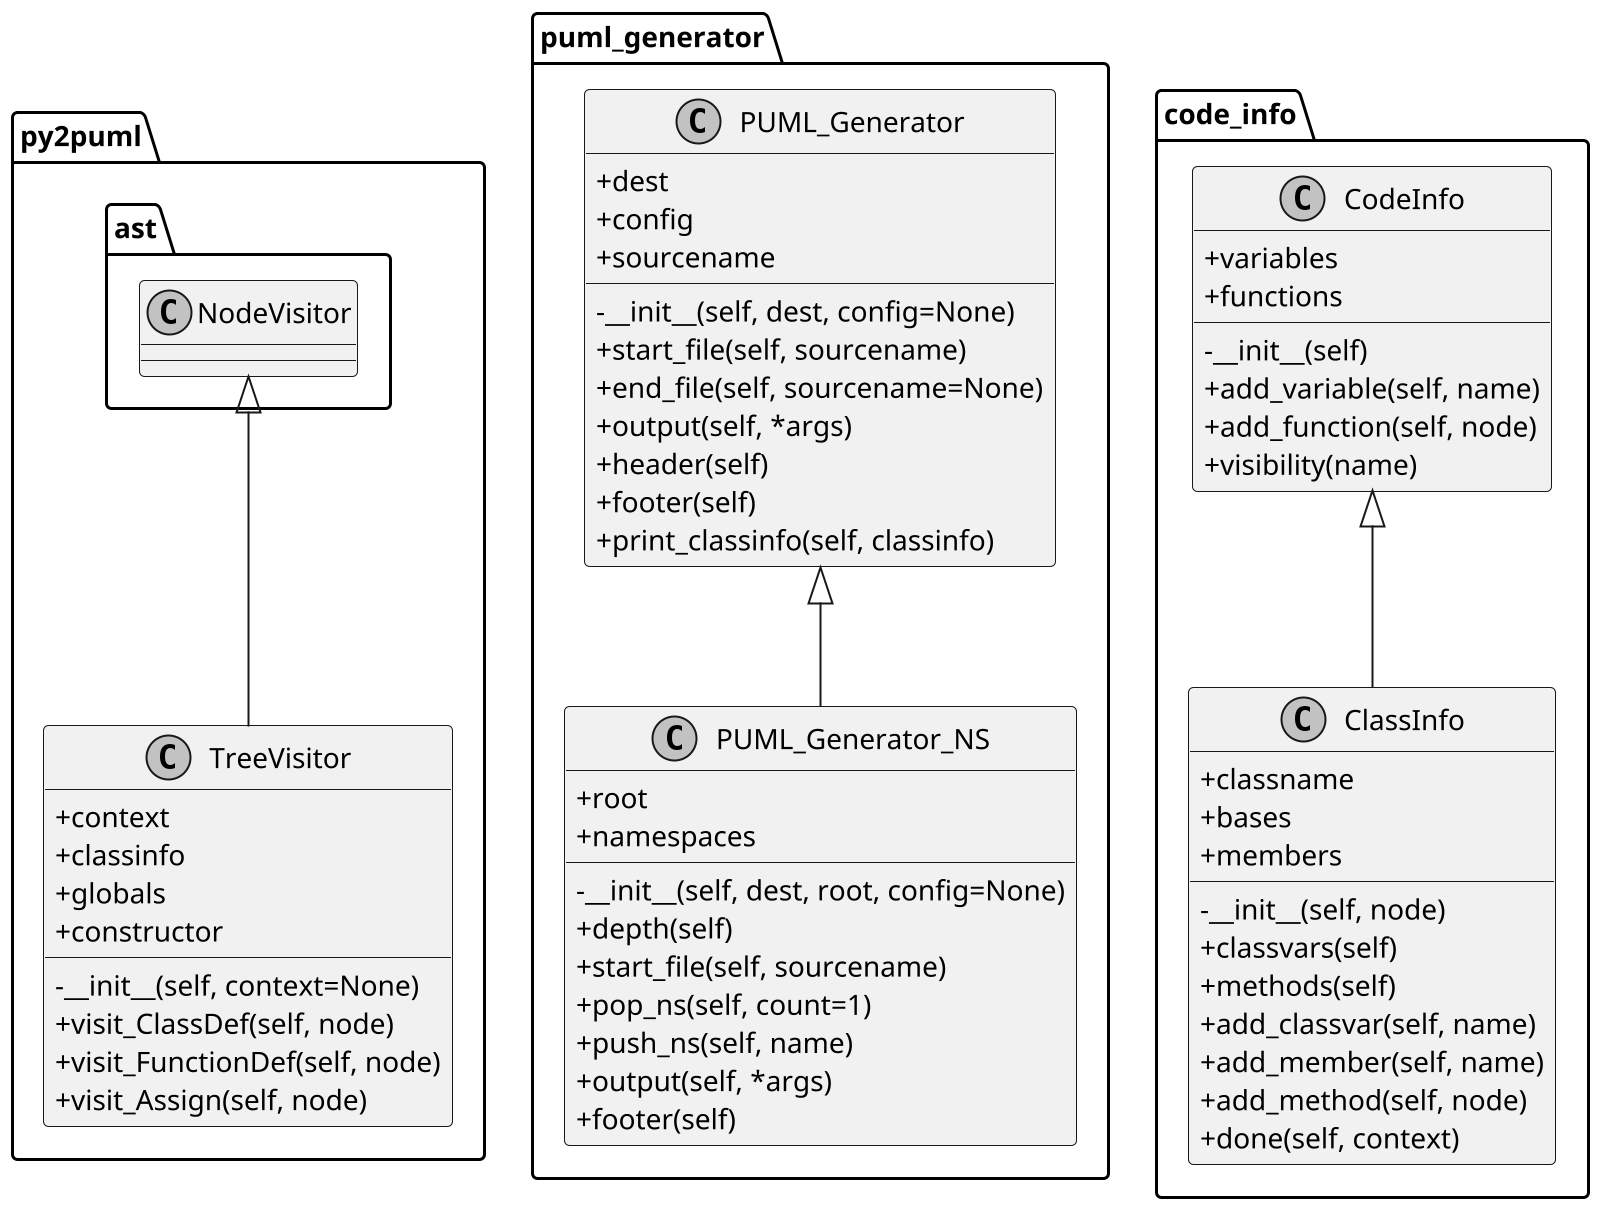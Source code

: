 @startuml
skinparam monochrome true
skinparam classAttributeIconSize 0
scale 2

namespace py2puml {
  ast.NodeVisitor <|-- TreeVisitor
  class TreeVisitor {
    +context
    +classinfo
    +globals
    +constructor
    -__init__(self, context=None)
    +visit_ClassDef(self, node)
    +visit_FunctionDef(self, node)
    +visit_Assign(self, node)
  }

}
namespace puml_generator {
  class PUML_Generator {
    +dest
    +config
    +sourcename
    -__init__(self, dest, config=None)
    +start_file(self, sourcename)
    +end_file(self, sourcename=None)
    +output(self, *args)
    +header(self)
    +footer(self)
    +print_classinfo(self, classinfo)
  }

  PUML_Generator <|-- PUML_Generator_NS
  class PUML_Generator_NS {
    +root
    +namespaces
    -__init__(self, dest, root, config=None)
    +depth(self)
    +start_file(self, sourcename)
    +pop_ns(self, count=1)
    +push_ns(self, name)
    +output(self, *args)
    +footer(self)
  }

}
namespace code_info {
  class CodeInfo {
    +variables
    +functions
    -__init__(self)
    +add_variable(self, name)
    +add_function(self, node)
    +visibility(name)
  }

  CodeInfo <|-- ClassInfo
  class ClassInfo {
    +classname
    +bases
    +members
    -__init__(self, node)
    +classvars(self)
    +methods(self)
    +add_classvar(self, name)
    +add_member(self, name)
    +add_method(self, node)
    +done(self, context)
  }

}
@enduml
